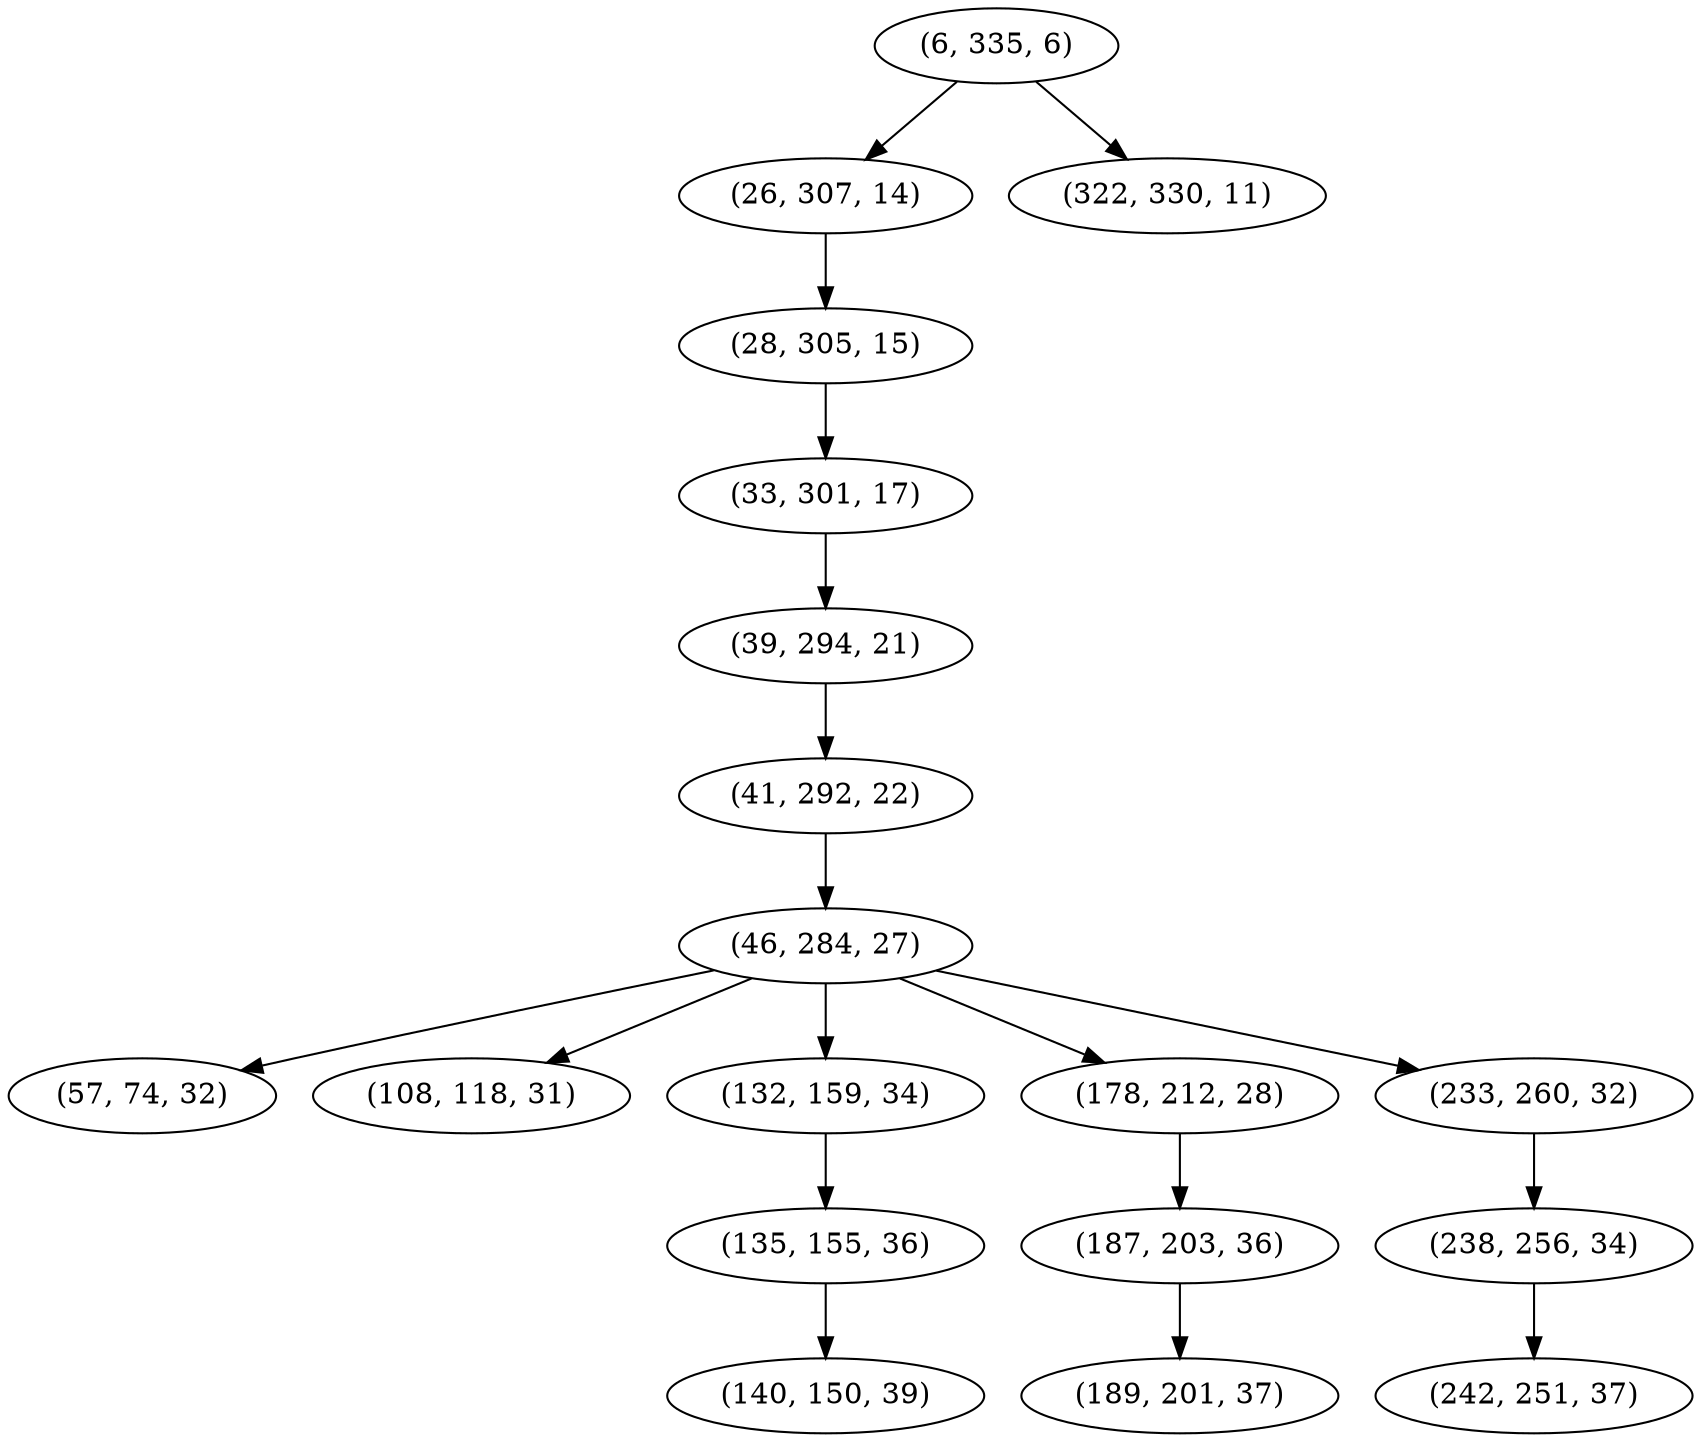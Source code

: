 digraph tree {
    "(6, 335, 6)";
    "(26, 307, 14)";
    "(28, 305, 15)";
    "(33, 301, 17)";
    "(39, 294, 21)";
    "(41, 292, 22)";
    "(46, 284, 27)";
    "(57, 74, 32)";
    "(108, 118, 31)";
    "(132, 159, 34)";
    "(135, 155, 36)";
    "(140, 150, 39)";
    "(178, 212, 28)";
    "(187, 203, 36)";
    "(189, 201, 37)";
    "(233, 260, 32)";
    "(238, 256, 34)";
    "(242, 251, 37)";
    "(322, 330, 11)";
    "(6, 335, 6)" -> "(26, 307, 14)";
    "(6, 335, 6)" -> "(322, 330, 11)";
    "(26, 307, 14)" -> "(28, 305, 15)";
    "(28, 305, 15)" -> "(33, 301, 17)";
    "(33, 301, 17)" -> "(39, 294, 21)";
    "(39, 294, 21)" -> "(41, 292, 22)";
    "(41, 292, 22)" -> "(46, 284, 27)";
    "(46, 284, 27)" -> "(57, 74, 32)";
    "(46, 284, 27)" -> "(108, 118, 31)";
    "(46, 284, 27)" -> "(132, 159, 34)";
    "(46, 284, 27)" -> "(178, 212, 28)";
    "(46, 284, 27)" -> "(233, 260, 32)";
    "(132, 159, 34)" -> "(135, 155, 36)";
    "(135, 155, 36)" -> "(140, 150, 39)";
    "(178, 212, 28)" -> "(187, 203, 36)";
    "(187, 203, 36)" -> "(189, 201, 37)";
    "(233, 260, 32)" -> "(238, 256, 34)";
    "(238, 256, 34)" -> "(242, 251, 37)";
}
